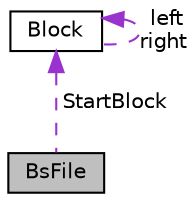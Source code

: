 digraph "BsFile"
{
 // LATEX_PDF_SIZE
  edge [fontname="Helvetica",fontsize="10",labelfontname="Helvetica",labelfontsize="10"];
  node [fontname="Helvetica",fontsize="10",shape=record];
  Node1 [label="BsFile",height=0.2,width=0.4,color="black", fillcolor="grey75", style="filled", fontcolor="black",tooltip="die struct ,die eine Datei Festplatte erstellt"];
  Node2 -> Node1 [dir="back",color="darkorchid3",fontsize="10",style="dashed",label=" StartBlock" ,fontname="Helvetica"];
  Node2 [label="Block",height=0.2,width=0.4,color="black", fillcolor="white", style="filled",URL="$struct_block.html",tooltip="die struct ,die die Verwaltung einer Festplatte ueber Bloecke ermoeglich"];
  Node2 -> Node2 [dir="back",color="darkorchid3",fontsize="10",style="dashed",label=" left\nright" ,fontname="Helvetica"];
}
